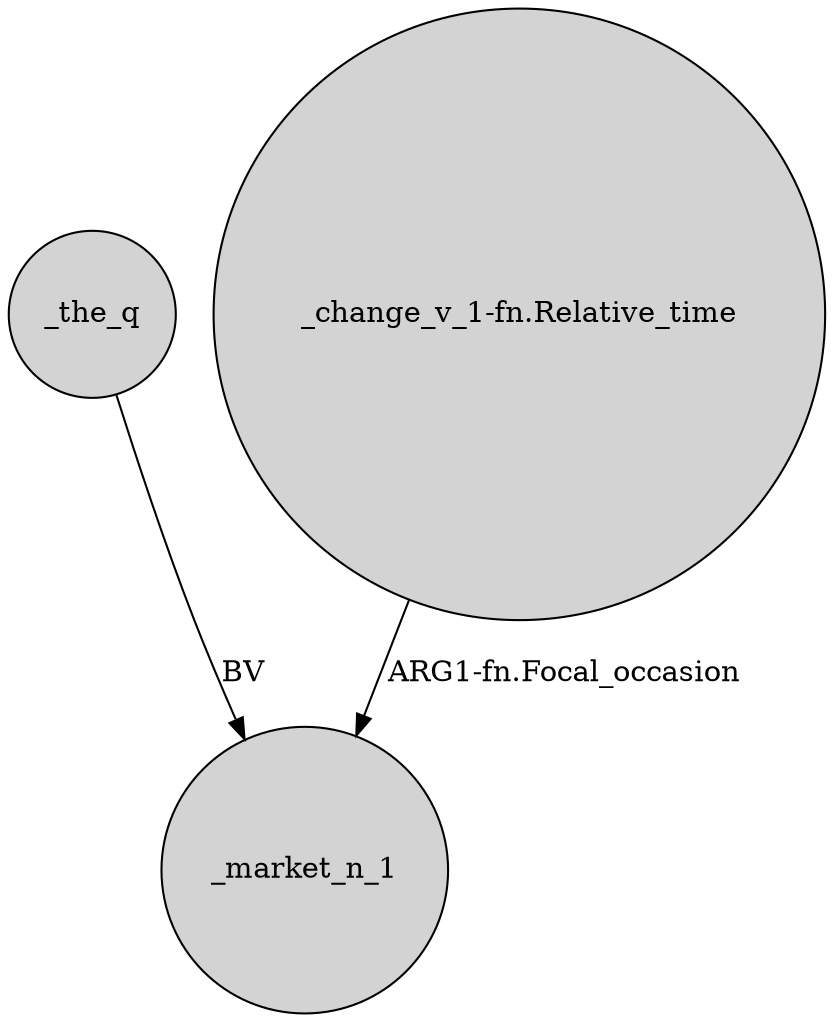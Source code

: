 digraph {
	node [shape=circle style=filled]
	_the_q -> _market_n_1 [label=BV]
	"_change_v_1-fn.Relative_time" -> _market_n_1 [label="ARG1-fn.Focal_occasion"]
}
